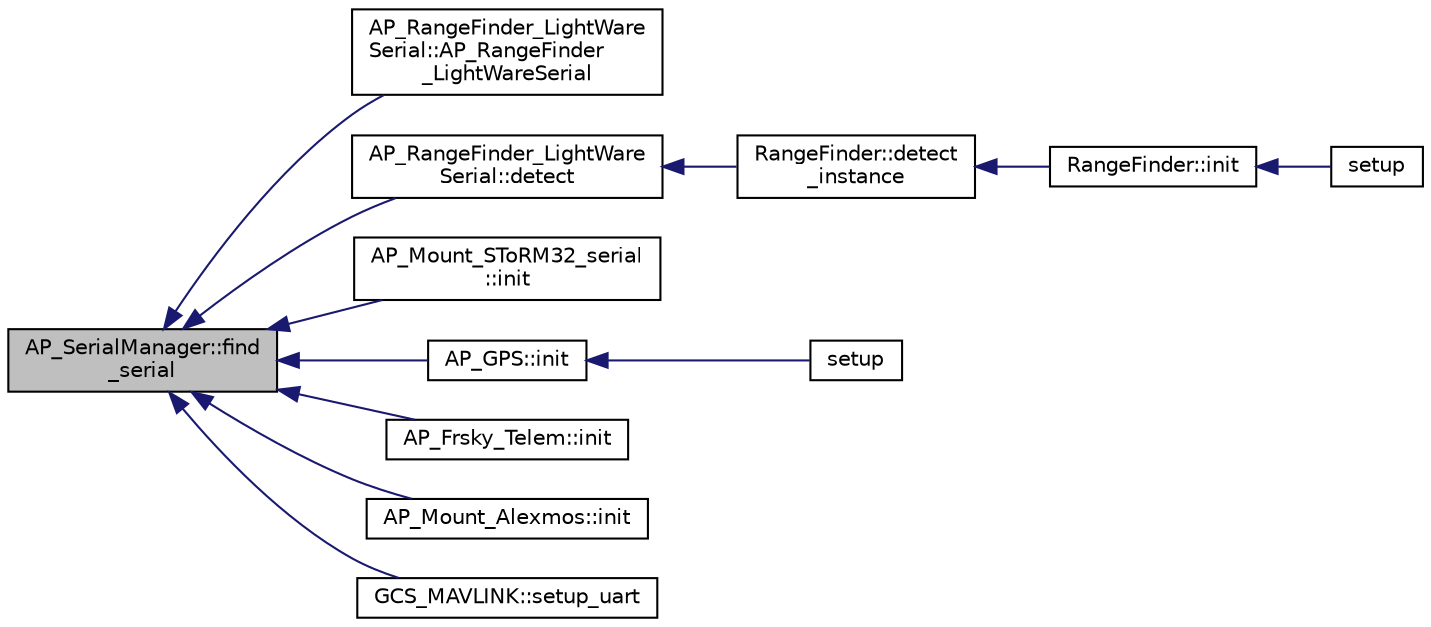 digraph "AP_SerialManager::find_serial"
{
 // INTERACTIVE_SVG=YES
  edge [fontname="Helvetica",fontsize="10",labelfontname="Helvetica",labelfontsize="10"];
  node [fontname="Helvetica",fontsize="10",shape=record];
  rankdir="LR";
  Node1 [label="AP_SerialManager::find\l_serial",height=0.2,width=0.4,color="black", fillcolor="grey75", style="filled", fontcolor="black"];
  Node1 -> Node2 [dir="back",color="midnightblue",fontsize="10",style="solid",fontname="Helvetica"];
  Node2 [label="AP_RangeFinder_LightWare\lSerial::AP_RangeFinder\l_LightWareSerial",height=0.2,width=0.4,color="black", fillcolor="white", style="filled",URL="$classAP__RangeFinder__LightWareSerial.html#a1e1c2db82dc21ab575aeaa8e1bc878da"];
  Node1 -> Node3 [dir="back",color="midnightblue",fontsize="10",style="solid",fontname="Helvetica"];
  Node3 [label="AP_RangeFinder_LightWare\lSerial::detect",height=0.2,width=0.4,color="black", fillcolor="white", style="filled",URL="$classAP__RangeFinder__LightWareSerial.html#a03476ac43d0c50f4c10efaa466a26fd4"];
  Node3 -> Node4 [dir="back",color="midnightblue",fontsize="10",style="solid",fontname="Helvetica"];
  Node4 [label="RangeFinder::detect\l_instance",height=0.2,width=0.4,color="black", fillcolor="white", style="filled",URL="$classRangeFinder.html#a7f7f9dce880eb37d53df67cba39bdda9"];
  Node4 -> Node5 [dir="back",color="midnightblue",fontsize="10",style="solid",fontname="Helvetica"];
  Node5 [label="RangeFinder::init",height=0.2,width=0.4,color="black", fillcolor="white", style="filled",URL="$classRangeFinder.html#a1c2d6a488e35a856814b5d48ca3d5d9e"];
  Node5 -> Node6 [dir="back",color="midnightblue",fontsize="10",style="solid",fontname="Helvetica"];
  Node6 [label="setup",height=0.2,width=0.4,color="black", fillcolor="white", style="filled",URL="$RFIND__test_8cpp.html#a4fc01d736fe50cf5b977f755b675f11d"];
  Node1 -> Node7 [dir="back",color="midnightblue",fontsize="10",style="solid",fontname="Helvetica"];
  Node7 [label="AP_Mount_SToRM32_serial\l::init",height=0.2,width=0.4,color="black", fillcolor="white", style="filled",URL="$classAP__Mount__SToRM32__serial.html#ae3ab73569a776b9f7ecf7da46f499692"];
  Node1 -> Node8 [dir="back",color="midnightblue",fontsize="10",style="solid",fontname="Helvetica"];
  Node8 [label="AP_GPS::init",height=0.2,width=0.4,color="black", fillcolor="white", style="filled",URL="$classAP__GPS.html#a91c760c11e577d49815bc1a0443cf7f6",tooltip="Startup initialisation. "];
  Node8 -> Node9 [dir="back",color="midnightblue",fontsize="10",style="solid",fontname="Helvetica"];
  Node9 [label="setup",height=0.2,width=0.4,color="black", fillcolor="white", style="filled",URL="$AHRS__Test_8cpp.html#a7dfd9b79bc5a37d7df40207afbc5431f"];
  Node1 -> Node10 [dir="back",color="midnightblue",fontsize="10",style="solid",fontname="Helvetica"];
  Node10 [label="AP_Frsky_Telem::init",height=0.2,width=0.4,color="black", fillcolor="white", style="filled",URL="$classAP__Frsky__Telem.html#a081d1787f8ec08ca8c489fb5dc86393c"];
  Node1 -> Node11 [dir="back",color="midnightblue",fontsize="10",style="solid",fontname="Helvetica"];
  Node11 [label="AP_Mount_Alexmos::init",height=0.2,width=0.4,color="black", fillcolor="white", style="filled",URL="$classAP__Mount__Alexmos.html#a5fa7cd0a3d3c60bd6a2705075ee22359"];
  Node1 -> Node12 [dir="back",color="midnightblue",fontsize="10",style="solid",fontname="Helvetica"];
  Node12 [label="GCS_MAVLINK::setup_uart",height=0.2,width=0.4,color="black", fillcolor="white", style="filled",URL="$classGCS__MAVLINK.html#a0680c93d81d7de3273931c5bccc890f5"];
}
